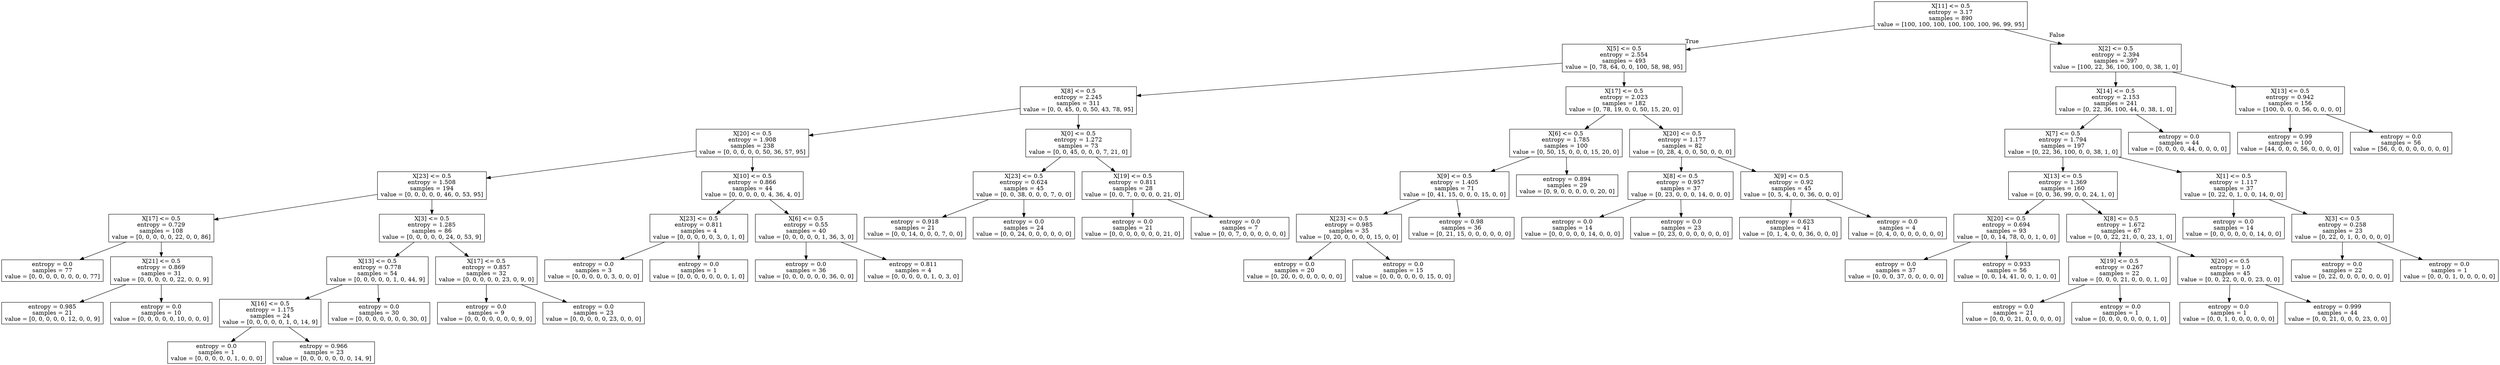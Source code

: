 digraph Tree {
node [shape=box] ;
0 [label="X[11] <= 0.5\nentropy = 3.17\nsamples = 890\nvalue = [100, 100, 100, 100, 100, 100, 96, 99, 95]"] ;
1 [label="X[5] <= 0.5\nentropy = 2.554\nsamples = 493\nvalue = [0, 78, 64, 0, 0, 100, 58, 98, 95]"] ;
0 -> 1 [labeldistance=2.5, labelangle=45, headlabel="True"] ;
2 [label="X[8] <= 0.5\nentropy = 2.245\nsamples = 311\nvalue = [0, 0, 45, 0, 0, 50, 43, 78, 95]"] ;
1 -> 2 ;
3 [label="X[20] <= 0.5\nentropy = 1.908\nsamples = 238\nvalue = [0, 0, 0, 0, 0, 50, 36, 57, 95]"] ;
2 -> 3 ;
4 [label="X[23] <= 0.5\nentropy = 1.508\nsamples = 194\nvalue = [0, 0, 0, 0, 0, 46, 0, 53, 95]"] ;
3 -> 4 ;
5 [label="X[17] <= 0.5\nentropy = 0.729\nsamples = 108\nvalue = [0, 0, 0, 0, 0, 22, 0, 0, 86]"] ;
4 -> 5 ;
6 [label="entropy = 0.0\nsamples = 77\nvalue = [0, 0, 0, 0, 0, 0, 0, 0, 77]"] ;
5 -> 6 ;
7 [label="X[21] <= 0.5\nentropy = 0.869\nsamples = 31\nvalue = [0, 0, 0, 0, 0, 22, 0, 0, 9]"] ;
5 -> 7 ;
8 [label="entropy = 0.985\nsamples = 21\nvalue = [0, 0, 0, 0, 0, 12, 0, 0, 9]"] ;
7 -> 8 ;
9 [label="entropy = 0.0\nsamples = 10\nvalue = [0, 0, 0, 0, 0, 10, 0, 0, 0]"] ;
7 -> 9 ;
10 [label="X[3] <= 0.5\nentropy = 1.285\nsamples = 86\nvalue = [0, 0, 0, 0, 0, 24, 0, 53, 9]"] ;
4 -> 10 ;
11 [label="X[13] <= 0.5\nentropy = 0.778\nsamples = 54\nvalue = [0, 0, 0, 0, 0, 1, 0, 44, 9]"] ;
10 -> 11 ;
12 [label="X[16] <= 0.5\nentropy = 1.175\nsamples = 24\nvalue = [0, 0, 0, 0, 0, 1, 0, 14, 9]"] ;
11 -> 12 ;
13 [label="entropy = 0.0\nsamples = 1\nvalue = [0, 0, 0, 0, 0, 1, 0, 0, 0]"] ;
12 -> 13 ;
14 [label="entropy = 0.966\nsamples = 23\nvalue = [0, 0, 0, 0, 0, 0, 0, 14, 9]"] ;
12 -> 14 ;
15 [label="entropy = 0.0\nsamples = 30\nvalue = [0, 0, 0, 0, 0, 0, 0, 30, 0]"] ;
11 -> 15 ;
16 [label="X[17] <= 0.5\nentropy = 0.857\nsamples = 32\nvalue = [0, 0, 0, 0, 0, 23, 0, 9, 0]"] ;
10 -> 16 ;
17 [label="entropy = 0.0\nsamples = 9\nvalue = [0, 0, 0, 0, 0, 0, 0, 9, 0]"] ;
16 -> 17 ;
18 [label="entropy = 0.0\nsamples = 23\nvalue = [0, 0, 0, 0, 0, 23, 0, 0, 0]"] ;
16 -> 18 ;
19 [label="X[10] <= 0.5\nentropy = 0.866\nsamples = 44\nvalue = [0, 0, 0, 0, 0, 4, 36, 4, 0]"] ;
3 -> 19 ;
20 [label="X[23] <= 0.5\nentropy = 0.811\nsamples = 4\nvalue = [0, 0, 0, 0, 0, 3, 0, 1, 0]"] ;
19 -> 20 ;
21 [label="entropy = 0.0\nsamples = 3\nvalue = [0, 0, 0, 0, 0, 3, 0, 0, 0]"] ;
20 -> 21 ;
22 [label="entropy = 0.0\nsamples = 1\nvalue = [0, 0, 0, 0, 0, 0, 0, 1, 0]"] ;
20 -> 22 ;
23 [label="X[6] <= 0.5\nentropy = 0.55\nsamples = 40\nvalue = [0, 0, 0, 0, 0, 1, 36, 3, 0]"] ;
19 -> 23 ;
24 [label="entropy = 0.0\nsamples = 36\nvalue = [0, 0, 0, 0, 0, 0, 36, 0, 0]"] ;
23 -> 24 ;
25 [label="entropy = 0.811\nsamples = 4\nvalue = [0, 0, 0, 0, 0, 1, 0, 3, 0]"] ;
23 -> 25 ;
26 [label="X[0] <= 0.5\nentropy = 1.272\nsamples = 73\nvalue = [0, 0, 45, 0, 0, 0, 7, 21, 0]"] ;
2 -> 26 ;
27 [label="X[23] <= 0.5\nentropy = 0.624\nsamples = 45\nvalue = [0, 0, 38, 0, 0, 0, 7, 0, 0]"] ;
26 -> 27 ;
28 [label="entropy = 0.918\nsamples = 21\nvalue = [0, 0, 14, 0, 0, 0, 7, 0, 0]"] ;
27 -> 28 ;
29 [label="entropy = 0.0\nsamples = 24\nvalue = [0, 0, 24, 0, 0, 0, 0, 0, 0]"] ;
27 -> 29 ;
30 [label="X[19] <= 0.5\nentropy = 0.811\nsamples = 28\nvalue = [0, 0, 7, 0, 0, 0, 0, 21, 0]"] ;
26 -> 30 ;
31 [label="entropy = 0.0\nsamples = 21\nvalue = [0, 0, 0, 0, 0, 0, 0, 21, 0]"] ;
30 -> 31 ;
32 [label="entropy = 0.0\nsamples = 7\nvalue = [0, 0, 7, 0, 0, 0, 0, 0, 0]"] ;
30 -> 32 ;
33 [label="X[17] <= 0.5\nentropy = 2.023\nsamples = 182\nvalue = [0, 78, 19, 0, 0, 50, 15, 20, 0]"] ;
1 -> 33 ;
34 [label="X[6] <= 0.5\nentropy = 1.785\nsamples = 100\nvalue = [0, 50, 15, 0, 0, 0, 15, 20, 0]"] ;
33 -> 34 ;
35 [label="X[9] <= 0.5\nentropy = 1.405\nsamples = 71\nvalue = [0, 41, 15, 0, 0, 0, 15, 0, 0]"] ;
34 -> 35 ;
36 [label="X[23] <= 0.5\nentropy = 0.985\nsamples = 35\nvalue = [0, 20, 0, 0, 0, 0, 15, 0, 0]"] ;
35 -> 36 ;
37 [label="entropy = 0.0\nsamples = 20\nvalue = [0, 20, 0, 0, 0, 0, 0, 0, 0]"] ;
36 -> 37 ;
38 [label="entropy = 0.0\nsamples = 15\nvalue = [0, 0, 0, 0, 0, 0, 15, 0, 0]"] ;
36 -> 38 ;
39 [label="entropy = 0.98\nsamples = 36\nvalue = [0, 21, 15, 0, 0, 0, 0, 0, 0]"] ;
35 -> 39 ;
40 [label="entropy = 0.894\nsamples = 29\nvalue = [0, 9, 0, 0, 0, 0, 0, 20, 0]"] ;
34 -> 40 ;
41 [label="X[20] <= 0.5\nentropy = 1.177\nsamples = 82\nvalue = [0, 28, 4, 0, 0, 50, 0, 0, 0]"] ;
33 -> 41 ;
42 [label="X[8] <= 0.5\nentropy = 0.957\nsamples = 37\nvalue = [0, 23, 0, 0, 0, 14, 0, 0, 0]"] ;
41 -> 42 ;
43 [label="entropy = 0.0\nsamples = 14\nvalue = [0, 0, 0, 0, 0, 14, 0, 0, 0]"] ;
42 -> 43 ;
44 [label="entropy = 0.0\nsamples = 23\nvalue = [0, 23, 0, 0, 0, 0, 0, 0, 0]"] ;
42 -> 44 ;
45 [label="X[9] <= 0.5\nentropy = 0.92\nsamples = 45\nvalue = [0, 5, 4, 0, 0, 36, 0, 0, 0]"] ;
41 -> 45 ;
46 [label="entropy = 0.623\nsamples = 41\nvalue = [0, 1, 4, 0, 0, 36, 0, 0, 0]"] ;
45 -> 46 ;
47 [label="entropy = 0.0\nsamples = 4\nvalue = [0, 4, 0, 0, 0, 0, 0, 0, 0]"] ;
45 -> 47 ;
48 [label="X[2] <= 0.5\nentropy = 2.394\nsamples = 397\nvalue = [100, 22, 36, 100, 100, 0, 38, 1, 0]"] ;
0 -> 48 [labeldistance=2.5, labelangle=-45, headlabel="False"] ;
49 [label="X[14] <= 0.5\nentropy = 2.153\nsamples = 241\nvalue = [0, 22, 36, 100, 44, 0, 38, 1, 0]"] ;
48 -> 49 ;
50 [label="X[7] <= 0.5\nentropy = 1.794\nsamples = 197\nvalue = [0, 22, 36, 100, 0, 0, 38, 1, 0]"] ;
49 -> 50 ;
51 [label="X[13] <= 0.5\nentropy = 1.369\nsamples = 160\nvalue = [0, 0, 36, 99, 0, 0, 24, 1, 0]"] ;
50 -> 51 ;
52 [label="X[20] <= 0.5\nentropy = 0.694\nsamples = 93\nvalue = [0, 0, 14, 78, 0, 0, 1, 0, 0]"] ;
51 -> 52 ;
53 [label="entropy = 0.0\nsamples = 37\nvalue = [0, 0, 0, 37, 0, 0, 0, 0, 0]"] ;
52 -> 53 ;
54 [label="entropy = 0.933\nsamples = 56\nvalue = [0, 0, 14, 41, 0, 0, 1, 0, 0]"] ;
52 -> 54 ;
55 [label="X[8] <= 0.5\nentropy = 1.672\nsamples = 67\nvalue = [0, 0, 22, 21, 0, 0, 23, 1, 0]"] ;
51 -> 55 ;
56 [label="X[19] <= 0.5\nentropy = 0.267\nsamples = 22\nvalue = [0, 0, 0, 21, 0, 0, 0, 1, 0]"] ;
55 -> 56 ;
57 [label="entropy = 0.0\nsamples = 21\nvalue = [0, 0, 0, 21, 0, 0, 0, 0, 0]"] ;
56 -> 57 ;
58 [label="entropy = 0.0\nsamples = 1\nvalue = [0, 0, 0, 0, 0, 0, 0, 1, 0]"] ;
56 -> 58 ;
59 [label="X[20] <= 0.5\nentropy = 1.0\nsamples = 45\nvalue = [0, 0, 22, 0, 0, 0, 23, 0, 0]"] ;
55 -> 59 ;
60 [label="entropy = 0.0\nsamples = 1\nvalue = [0, 0, 1, 0, 0, 0, 0, 0, 0]"] ;
59 -> 60 ;
61 [label="entropy = 0.999\nsamples = 44\nvalue = [0, 0, 21, 0, 0, 0, 23, 0, 0]"] ;
59 -> 61 ;
62 [label="X[1] <= 0.5\nentropy = 1.117\nsamples = 37\nvalue = [0, 22, 0, 1, 0, 0, 14, 0, 0]"] ;
50 -> 62 ;
63 [label="entropy = 0.0\nsamples = 14\nvalue = [0, 0, 0, 0, 0, 0, 14, 0, 0]"] ;
62 -> 63 ;
64 [label="X[3] <= 0.5\nentropy = 0.258\nsamples = 23\nvalue = [0, 22, 0, 1, 0, 0, 0, 0, 0]"] ;
62 -> 64 ;
65 [label="entropy = 0.0\nsamples = 22\nvalue = [0, 22, 0, 0, 0, 0, 0, 0, 0]"] ;
64 -> 65 ;
66 [label="entropy = 0.0\nsamples = 1\nvalue = [0, 0, 0, 1, 0, 0, 0, 0, 0]"] ;
64 -> 66 ;
67 [label="entropy = 0.0\nsamples = 44\nvalue = [0, 0, 0, 0, 44, 0, 0, 0, 0]"] ;
49 -> 67 ;
68 [label="X[13] <= 0.5\nentropy = 0.942\nsamples = 156\nvalue = [100, 0, 0, 0, 56, 0, 0, 0, 0]"] ;
48 -> 68 ;
69 [label="entropy = 0.99\nsamples = 100\nvalue = [44, 0, 0, 0, 56, 0, 0, 0, 0]"] ;
68 -> 69 ;
70 [label="entropy = 0.0\nsamples = 56\nvalue = [56, 0, 0, 0, 0, 0, 0, 0, 0]"] ;
68 -> 70 ;
}